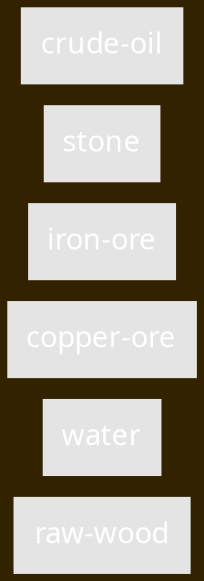 strict digraph factorio {
	graph [bb="0,0,90,271",
		bgcolor="#332200",
		color="#ffffff",
		layout=dot,
		nodesep=0.15,
		rankdir=LR,
		ranksep=2.0,
		ratio=auto,
		splines=polyline
	];
	node [color="#e4e4e4",
		fontcolor="#ffffff",
		fontname="TitilliumWeb-SemiBold",
		label="\N",
		shape=box,
		style=filled
	];
	edge [color="#DDDD22",
		fontcolor="#ffffff",
		fontname="TitilliumWeb-SemiBold",
		penwidth=2
	];
	{
		graph [rank=source];
		"raw-wood"	[height=0.5,
			pos="45,18",
			width=1.1667];
		water	[height=0.5,
			pos="45,65",
			width=0.77778];
		"copper-ore"	[height=0.5,
			pos="45,112",
			width=1.25];
		"iron-ore"	[height=0.5,
			pos="45,159",
			width=0.97222];
		stone	[height=0.5,
			pos="45,206",
			width=0.76389];
		"crude-oil"	[height=0.5,
			pos="45,253",
			width=1.0694];
	}
}
